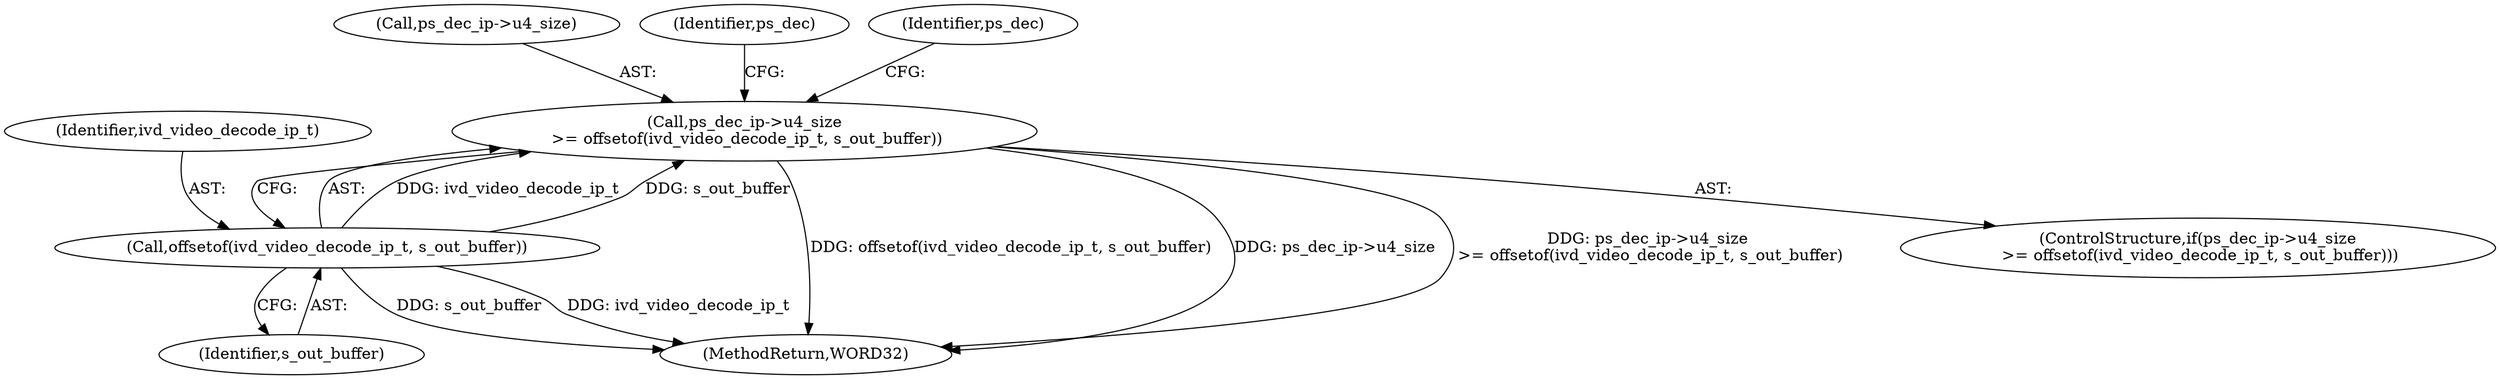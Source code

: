 digraph "0_Android_0b23c81c3dd9ec38f7e6806a3955fed1925541a0@pointer" {
"1000327" [label="(Call,ps_dec_ip->u4_size\n >= offsetof(ivd_video_decode_ip_t, s_out_buffer))"];
"1000331" [label="(Call,offsetof(ivd_video_decode_ip_t, s_out_buffer))"];
"1000327" [label="(Call,ps_dec_ip->u4_size\n >= offsetof(ivd_video_decode_ip_t, s_out_buffer))"];
"1000328" [label="(Call,ps_dec_ip->u4_size)"];
"1000336" [label="(Identifier,ps_dec)"];
"1000332" [label="(Identifier,ivd_video_decode_ip_t)"];
"1000344" [label="(Identifier,ps_dec)"];
"1002226" [label="(MethodReturn,WORD32)"];
"1000326" [label="(ControlStructure,if(ps_dec_ip->u4_size\n >= offsetof(ivd_video_decode_ip_t, s_out_buffer)))"];
"1000333" [label="(Identifier,s_out_buffer)"];
"1000331" [label="(Call,offsetof(ivd_video_decode_ip_t, s_out_buffer))"];
"1000327" -> "1000326"  [label="AST: "];
"1000327" -> "1000331"  [label="CFG: "];
"1000328" -> "1000327"  [label="AST: "];
"1000331" -> "1000327"  [label="AST: "];
"1000336" -> "1000327"  [label="CFG: "];
"1000344" -> "1000327"  [label="CFG: "];
"1000327" -> "1002226"  [label="DDG: offsetof(ivd_video_decode_ip_t, s_out_buffer)"];
"1000327" -> "1002226"  [label="DDG: ps_dec_ip->u4_size"];
"1000327" -> "1002226"  [label="DDG: ps_dec_ip->u4_size\n >= offsetof(ivd_video_decode_ip_t, s_out_buffer)"];
"1000331" -> "1000327"  [label="DDG: ivd_video_decode_ip_t"];
"1000331" -> "1000327"  [label="DDG: s_out_buffer"];
"1000331" -> "1000333"  [label="CFG: "];
"1000332" -> "1000331"  [label="AST: "];
"1000333" -> "1000331"  [label="AST: "];
"1000331" -> "1002226"  [label="DDG: s_out_buffer"];
"1000331" -> "1002226"  [label="DDG: ivd_video_decode_ip_t"];
}
